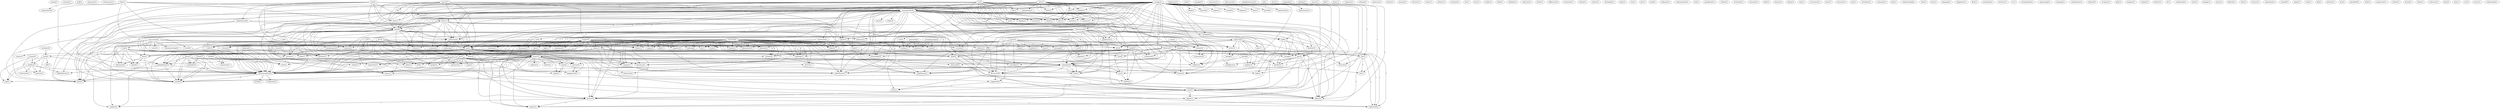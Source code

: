 digraph G {
  spring [ label="spring(1)" ];
  aristides [ label="aristides(1)" ];
  stuff [ label="stuff(1)" ];
  byzantine [ label="byzantine(1)" ];
  moicheuseis [ label="moicheuseis(1)" ];
  uses [ label="uses(2)" ];
  condemnation [ label="condemnation(2)" ];
  contrary [ label="contrary(1)" ];
  arsenokoitai [ label="arsenokoitai(16)" ];
  male [ label="male(9)" ];
  pederasty [ label="pederasty(6)" ];
  writer [ label="writer(3)" ];
  drew [ label="drew(1)" ];
  meaning [ label="meaning(10)" ];
  discussion [ label="discussion(5)" ];
  interpret [ label="interpret(1)" ];
  homosexuality [ label="homosexuality(20)" ];
  century [ label="century(2)" ];
  mind [ label="mind(1)" ];
  emphasizes [ label="emphasizes(1)" ];
  verb [ label="verb(1)" ];
  church [ label="church(7)" ];
  ff [ label="ff(1)" ];
  cite [ label="cite(4)" ];
  form [ label="form(7)" ];
  use [ label="use(4)" ];
  use [ label="use(1)" ];
  paidophthoria [ label="paidophthoria(3)" ];
  issue [ label="issue(1)" ];
  takes [ label="takes(2)" ];
  world [ label="world(2)" ];
  example [ label="example(1)" ];
  claim [ label="claim(1)" ];
  homosexual [ label="homosexual(2)" ];
  half [ label="half(6)" ];
  paiderastia [ label="paiderastia(1)" ];
  denotes [ label="denotes(3)" ];
  infrequency [ label="infrequency(1)" ];
  gender [ label="gender(2)" ];
  points [ label="points(1)" ];
  word [ label="word(7)" ];
  object [ label="object(5)" ];
  asks [ label="asks(1)" ];
  paidofthoria [ label="paidofthoria(1)" ];
  arseno [ label="arseno(3)" ];
  significance [ label="significance(1)" ];
  show [ label="show(1)" ];
  avoid [ label="avoid(2)" ];
  acquaintance [ label="acquaintance(1)" ];
  term [ label="term(13)" ];
  arises [ label="arises(1)" ];
  awareness [ label="awareness(1)" ];
  intercourse [ label="intercourse(1)" ];
  scroggs [ label="scroggs(2)" ];
  keeps [ label="keeps(1)" ];
  learned [ label="learned(1)" ];
  argues [ label="argues(1)" ];
  avoided [ label="avoided(1)" ];
  explains [ label="explains(1)" ];
  boy [ label="boy(1)" ];
  basis [ label="basis(1)" ];
  point [ label="point(1)" ];
  observes [ label="observes(4)" ];
  believes [ label="believes(5)" ];
  part [ label="part(5)" ];
  provide [ label="provide(1)" ];
  understands [ label="understands(1)" ];
  reference [ label="reference(1)" ];
  phenomenon [ label="phenomenon(1)" ];
  cont [ label="cont(1)" ];
  occasion [ label="occasion(1)" ];
  coinage [ label="coinage(1)" ];
  today [ label="today(4)" ];
  malokoi [ label="malokoi(1)" ];
  satisfy [ label="satisfy(1)" ];
  terminology [ label="terminology(2)" ];
  catalogue [ label="catalogue(2)" ];
  one [ label="one(1)" ];
  suggested [ label="suggested(1)" ];
  context [ label="context(2)" ];
  scrutiny [ label="scrutiny(1)" ];
  hires [ label="hires(1)" ];
  appear [ label="appear(1)" ];
  partner [ label="partner(1)" ];
  debate [ label="debate(2)" ];
  twist [ label="twist(1)" ];
  support [ label="support(1)" ];
  rabbinic [ label="rabbinic(1)" ];
  help [ label="help(1)" ];
  lies [ label="lies(1)" ];
  mistress [ label="mistress(1)" ];
  list [ label="list(4)" ];
  malakos [ label="malakos(1)" ];
  call [ label="call(1)" ];
  paidophthoreseis [ label="paidophthoreseis(1)" ];
  sib [ label="sib(1)" ];
  force [ label="force(1)" ];
  originality [ label="originality(1)" ];
  nt [ label="nt(2)" ];
  activity [ label="activity(2)" ];
  community [ label="community(1)" ];
  indulgence [ label="indulgence(1)" ];
  item [ label="item(2)" ];
  nonexistent [ label="nonexistent(1)" ];
  malakoi [ label="malakoi(1)" ];
  sodom [ label="sodom(1)" ];
  sodomy [ label="sodomy(1)" ];
  occurs [ label="occurs(1)" ];
  fail [ label="fail(1)" ];
  cor [ label="cor(5)" ];
  latter [ label="latter(2)" ];
  surveys [ label="surveys(1)" ];
  model [ label="model(5)" ];
  refer [ label="refer(3)" ];
  slave [ label="slave(2)" ];
  refers [ label="refers(2)" ];
  paidophthoris [ label="paidophthoris(1)" ];
  polemic [ label="polemic(1)" ];
  bears [ label="bears(1)" ];
  response [ label="response(1)" ];
  attempt [ label="attempt(1)" ];
  contact [ label="contact(1)" ];
  apocrypha [ label="apocrypha(2)" ];
  tendency [ label="tendency(1)" ];
  peterson [ label="peterson(1)" ];
  nature [ label="nature(1)" ];
  porneia [ label="porneia(1)" ];
  function [ label="function(1)" ];
  article [ label="article(3)" ];
  treatment [ label="treatment(4)" ];
  reiterates [ label="reiterates(1)" ];
  critique [ label="critique(2)" ];
  exists [ label="exists(1)" ];
  adult [ label="adult(2)" ];
  consisted [ label="consisted(1)" ];
  enslaving [ label="enslaving(1)" ];
  witness [ label="witness(1)" ];
  moicheia [ label="moicheia(1)" ];
  zabar [ label="zabar(1)" ];
  engagement [ label="engagement(1)" ];
  miskab [ label="miskab(1)" ];
  sex [ label="sex(2)" ];
  sleeps [ label="sleeps(1)" ];
  bed [ label="bed(1)" ];
  represents [ label="represents(1)" ];
  review [ label="review(1)" ];
  law [ label="law(1)" ];
  bsac [ label="bsac(1)" ];
  render [ label="render(1)" ];
  holds [ label="holds(1)" ];
  sibylline [ label="sibylline(1)" ];
  rhetorius [ label="rhetorius(1)" ];
  doubt [ label="doubt(1)" ];
  difference [ label="difference(2)" ];
  testament [ label="testament(1)" ];
  refusal [ label="refusal(1)" ];
  culture [ label="culture(1)" ];
  developed [ label="developed(1)" ];
  plato [ label="plato(1)" ];
  vice [ label="vice(1)" ];
  gov [ label="gov(1)" ];
  attention [ label="attention(1)" ];
  draws [ label="draws(1)" ];
  book [ label="book(1)" ];
  influence [ label="influence(1)" ];
  pre [ label="pre(1)" ];
  setting [ label="setting(1)" ];
  etc [ label="etc(1)" ];
  denote [ label="denote(1)" ];
  demonstrate [ label="demonstrate(1)" ];
  borrowed [ label="borrowed(1)" ];
  diversity [ label="diversity(1)" ];
  originate [ label="originate(1)" ];
  clear [ label="clear(1)" ];
  import [ label="import(1)" ];
  dialectical [ label="dialectical(1)" ];
  wrote [ label="wrote(1)" ];
  interpretation [ label="interpretation(1)" ];
  tim [ label="tim(5)" ];
  end [ label="end(1)" ];
  lev [ label="lev(3)" ];
  juxtaposes [ label="juxtaposes(1)" ];
  parallelism [ label="parallelism(1)" ];
  william [ label="william(1)" ];
  concludes [ label="concludes(2)" ];
  care [ label="care(1)" ];
  evaluation [ label="evaluation(1)" ];
  associate [ label="associate(1)" ];
  idolatry [ label="idolatry(1)" ];
  refutes [ label="refutes(1)" ];
  came [ label="came(2)" ];
  spoke [ label="spoke(1)" ];
  derives [ label="derives(1)" ];
  literature [ label="literature(1)" ];
  exist [ label="exist(1)" ];
  syriac [ label="syriac(3)" ];
  cites [ label="cites(2)" ];
  lxx [ label="lxx(3)" ];
  mean [ label="mean(1)" ];
  stick [ label="stick(1)" ];
  table [ label="table(1)" ];
  lexicon [ label="lexicon(1)" ];
  sblasp [ label="sblasp(1)" ];
  mutuality [ label="mutuality(1)" ];
  relation [ label="relation(1)" ];
  eusebius [ label="eusebius(2)" ];
  omn [ label="omn(1)" ];
  occurrence [ label="occurrence(1)" ];
  protr [ label="protr(1)" ];
  commit [ label="commit(1)" ];
  adultery [ label="adultery(1)" ];
  steal [ label="steal(1)" ];
  practice [ label="practice(1)" ];
  macarius [ label="macarius(1)" ];
  way [ label="way(1)" ];
  corinthian [ label="corinthian(1)" ];
  greco [ label="greco(1)" ];
  availability [ label="availability(1)" ];
  summary [ label="summary(1)" ];
  fails [ label="fails(1)" ];
  understanding [ label="understanding(1)" ];
  pseudepigrapha [ label="pseudepigrapha(2)" ];
  time [ label="time(1)" ];
  haer [ label="haer(1)" ];
  language [ label="language(1)" ];
  paul [ label="paul(13)" ];
  claims [ label="claims(1)" ];
  thing [ label="thing(1)" ];
  tradition [ label="tradition(1)" ];
  know [ label="know(1)" ];
  refutres [ label="refutres(1)" ];
  shows [ label="shows(2)" ];
  message [ label="message(1)" ];
  philology [ label="philology(1)" ];
  paper [ label="paper(1)" ];
  hippolytus [ label="hippolytus(1)" ];
  finds [ label="finds(1)" ];
  wright [ label="wright(19)" ];
  discusses [ label="discusses(1)" ];
  view [ label="view(1)" ];
  light [ label="light(1)" ];
  contention [ label="contention(1)" ];
  employ [ label="employ(2)" ];
  seeks [ label="seeks(1)" ];
  possibility [ label="possibility(1)" ];
  leviticus [ label="leviticus(1)" ];
  vc [ label="vc(1)" ];
  boswell [ label="boswell(3)" ];
  idea [ label="idea(1)" ];
  conclusion [ label="conclusion(2)" ];
  misrepresents [ label="misrepresents(1)" ];
  omitting [ label="omitting(1)" ];
  supports [ label="supports(1)" ];
  arsenokoitein [ label="arsenokoitein(1)" ];
  greco [ label="greco(1)" ];
  chrysostom [ label="chrysostom(5)" ];
  rom [ label="rom(4)" ];
  indictment [ label="indictment(1)" ];
  gives [ label="gives(1)" ];
  uncompromising [ label="uncompromising(1)" ];
  homily [ label="homily(1)" ];
  questioning [ label="questioning(1)" ];
  jewish [ label="jewish(2)" ];
  speaking [ label="speaking(1)" ];
  combination [ label="combination(1)" ];
  clement [ label="clement(3)" ];
  scripture [ label="scripture(1)" ];
  philo [ label="philo(1)" ];
  exegesis [ label="exegesis(1)" ];
  judaism [ label="judaism(2)" ];
  weapon [ label="weapon(1)" ];
  kill [ label="kill(1)" ];
  hebrew [ label="hebrew(1)" ];
  dr [ label="dr(1)" ];
  condemned [ label="condemned(1)" ];
  none [ label="none(1)" ];
  apology [ label="apology(1)" ];
  henry [ label="henry(1)" ];
  didache [ label="didache(1)" ];
  ot [ label="ot(1)" ];
  put [ label="put(1)" ];
  ad [ label="ad(4)" ];
  roman [ label="roman(2)" ];
  connection [ label="connection(1)" ];
  latin [ label="latin(1)" ];
  concern [ label="concern(1)" ];
  alexandria [ label="alexandria(1)" ];
  mendell [ label="mendell(1)" ];
  pagan [ label="pagan(1)" ];
  robin [ label="robin(1)" ];
  boswell [ label="boswell(24)" ];
  phil [ label="phil(1)" ];
  position [ label="position(1)" ];
  greek [ label="greek(1)" ];
  fornication [ label="fornication(1)" ];
  evq [ label="evq(1)" ];
  paralleled [ label="paralleled(1)" ];
  refut [ label="refut(1)" ];
  justify [ label="justify(1)" ];
  ordination [ label="ordination(1)" ];
  symposium [ label="symposium(1)" ];
  roman [ label="roman(1)" ];
  include [ label="include(1)" ];
  pornoi [ label="pornoi(1)" ];
  bailey [ label="bailey(1)" ];
  relevance [ label="relevance(1)" ];
  john [ label="john(2)" ];
  zaas [ label="zaas(1)" ];
  see [ label="see(3)" ];
  teucer [ label="teucer(1)" ];
  relationship [ label="relationship(1)" ];
  uses -> condemnation [ label="1" ];
  uses -> contrary [ label="1" ];
  uses -> arsenokoitai [ label="2" ];
  uses -> male [ label="2" ];
  uses -> pederasty [ label="1" ];
  uses -> writer [ label="1" ];
  uses -> drew [ label="1" ];
  uses -> meaning [ label="1" ];
  uses -> discussion [ label="1" ];
  uses -> interpret [ label="1" ];
  uses -> homosexuality [ label="2" ];
  uses -> century [ label="1" ];
  uses -> mind [ label="1" ];
  church -> ff [ label="1" ];
  church -> cite [ label="1" ];
  church -> arsenokoitai [ label="1" ];
  church -> form [ label="1" ];
  church -> male [ label="1" ];
  church -> use [ label="1" ];
  church -> use [ label="1" ];
  church -> paidophthoria [ label="1" ];
  church -> issue [ label="1" ];
  church -> takes [ label="1" ];
  church -> homosexuality [ label="1" ];
  condemnation -> male [ label="1" ];
  condemnation -> pederasty [ label="1" ];
  condemnation -> world [ label="1" ];
  condemnation -> mind [ label="1" ];
  claim -> homosexual [ label="1" ];
  claim -> arsenokoitai [ label="1" ];
  claim -> half [ label="1" ];
  claim -> paiderastia [ label="1" ];
  claim -> denotes [ label="1" ];
  claim -> infrequency [ label="1" ];
  claim -> gender [ label="1" ];
  claim -> use [ label="1" ];
  claim -> points [ label="1" ];
  claim -> meaning [ label="1" ];
  claim -> word [ label="1" ];
  claim -> object [ label="1" ];
  claim -> use [ label="1" ];
  claim -> asks [ label="1" ];
  claim -> paidofthoria [ label="1" ];
  claim -> arseno [ label="1" ];
  claim -> significance [ label="1" ];
  show -> arsenokoitai [ label="1" ];
  show -> avoid [ label="1" ];
  show -> acquaintance [ label="1" ];
  show -> term [ label="1" ];
  show -> meaning [ label="1" ];
  show -> arises [ label="1" ];
  show -> homosexuality [ label="1" ];
  scroggs -> keeps [ label="1" ];
  scroggs -> learned [ label="1" ];
  scroggs -> argues [ label="1" ];
  scroggs -> avoided [ label="1" ];
  scroggs -> arsenokoitai [ label="2" ];
  scroggs -> explains [ label="1" ];
  scroggs -> male [ label="2" ];
  scroggs -> boy [ label="1" ];
  scroggs -> pederasty [ label="2" ];
  scroggs -> basis [ label="1" ];
  scroggs -> point [ label="1" ];
  scroggs -> observes [ label="1" ];
  scroggs -> believes [ label="1" ];
  scroggs -> part [ label="1" ];
  scroggs -> provide [ label="1" ];
  scroggs -> understands [ label="1" ];
  scroggs -> reference [ label="1" ];
  scroggs -> phenomenon [ label="1" ];
  scroggs -> term [ label="1" ];
  scroggs -> cont [ label="1" ];
  scroggs -> occasion [ label="1" ];
  scroggs -> coinage [ label="1" ];
  scroggs -> today [ label="1" ];
  scroggs -> malokoi [ label="1" ];
  scroggs -> satisfy [ label="1" ];
  scroggs -> terminology [ label="1" ];
  scroggs -> catalogue [ label="1" ];
  scroggs -> one [ label="1" ];
  scroggs -> meaning [ label="3" ];
  scroggs -> discussion [ label="3" ];
  scroggs -> suggested [ label="2" ];
  scroggs -> word [ label="4" ];
  scroggs -> object [ label="1" ];
  scroggs -> context [ label="1" ];
  scroggs -> scrutiny [ label="1" ];
  scroggs -> hires [ label="1" ];
  scroggs -> appear [ label="1" ];
  scroggs -> partner [ label="1" ];
  scroggs -> debate [ label="1" ];
  scroggs -> twist [ label="2" ];
  scroggs -> takes [ label="1" ];
  scroggs -> support [ label="1" ];
  scroggs -> rabbinic [ label="1" ];
  scroggs -> help [ label="1" ];
  scroggs -> lies [ label="1" ];
  scroggs -> mistress [ label="1" ];
  scroggs -> list [ label="1" ];
  scroggs -> malakos [ label="1" ];
  scroggs -> call [ label="1" ];
  contrary -> discussion [ label="1" ];
  homosexual -> half [ label="1" ];
  homosexual -> paiderastia [ label="1" ];
  homosexual -> nt [ label="1" ];
  homosexual -> use [ label="1" ];
  homosexual -> activity [ label="1" ];
  homosexual -> object [ label="1" ];
  homosexual -> community [ label="1" ];
  homosexual -> use [ label="1" ];
  homosexual -> asks [ label="1" ];
  homosexual -> paidofthoria [ label="1" ];
  homosexual -> debate [ label="1" ];
  homosexual -> homosexuality [ label="1" ];
  homosexual -> significance [ label="1" ];
  homosexual -> indulgence [ label="1" ];
  item -> context [ label="1" ];
  item -> nonexistent [ label="1" ];
  item -> list [ label="1" ];
  cite -> sodom [ label="1" ];
  cite -> sodomy [ label="1" ];
  cor -> arsenokoitai [ label="2" ];
  cor -> male [ label="1" ];
  cor -> boy [ label="1" ];
  cor -> pederasty [ label="1" ];
  cor -> point [ label="1" ];
  cor -> occasion [ label="1" ];
  cor -> malokoi [ label="1" ];
  cor -> satisfy [ label="1" ];
  cor -> meaning [ label="1" ];
  cor -> latter [ label="1" ];
  cor -> context [ label="1" ];
  cor -> surveys [ label="1" ];
  cor -> hires [ label="1" ];
  cor -> interpret [ label="1" ];
  cor -> partner [ label="1" ];
  cor -> homosexuality [ label="1" ];
  cor -> mistress [ label="1" ];
  cor -> mind [ label="1" ];
  cor -> list [ label="1" ];
  cor -> malakos [ label="1" ];
  cor -> call [ label="1" ];
  arsenokoitai -> half [ label="1" ];
  arsenokoitai -> form [ label="1" ];
  arsenokoitai -> paiderastia [ label="1" ];
  arsenokoitai -> male [ label="3" ];
  arsenokoitai -> pederasty [ label="2" ];
  arsenokoitai -> part [ label="1" ];
  arsenokoitai -> writer [ label="1" ];
  arsenokoitai -> use [ label="1" ];
  arsenokoitai -> term [ label="1" ];
  arsenokoitai -> cont [ label="1" ];
  arsenokoitai -> occasion [ label="1" ];
  arsenokoitai -> points [ label="1" ];
  arsenokoitai -> coinage [ label="1" ];
  arsenokoitai -> satisfy [ label="1" ];
  arsenokoitai -> terminology [ label="1" ];
  arsenokoitai -> model [ label="1" ];
  arsenokoitai -> drew [ label="1" ];
  arsenokoitai -> meaning [ label="3" ];
  arsenokoitai -> latter [ label="1" ];
  arsenokoitai -> word [ label="1" ];
  arsenokoitai -> object [ label="1" ];
  arsenokoitai -> scrutiny [ label="1" ];
  arsenokoitai -> refer [ label="1" ];
  arsenokoitai -> use [ label="1" ];
  arsenokoitai -> slave [ label="1" ];
  arsenokoitai -> asks [ label="1" ];
  arsenokoitai -> hires [ label="1" ];
  arsenokoitai -> paidofthoria [ label="1" ];
  arsenokoitai -> paidophthoria [ label="2" ];
  arsenokoitai -> interpret [ label="1" ];
  arsenokoitai -> partner [ label="1" ];
  arsenokoitai -> arises [ label="1" ];
  arsenokoitai -> rabbinic [ label="1" ];
  arsenokoitai -> homosexuality [ label="4" ];
  arsenokoitai -> mistress [ label="1" ];
  arsenokoitai -> significance [ label="1" ];
  arsenokoitai -> refers [ label="1" ];
  arsenokoitai -> century [ label="1" ];
  arsenokoitai -> mind [ label="1" ];
  arsenokoitai -> paidophthoris [ label="1" ];
  arsenokoitai -> polemic [ label="1" ];
  arsenokoitai -> malakos [ label="1" ];
  half -> denotes [ label="5" ];
  half -> part [ label="3" ];
  half -> gender [ label="5" ];
  half -> word [ label="2" ];
  half -> arseno [ label="2" ];
  avoid -> terminology [ label="1" ];
  avoid -> contact [ label="1" ];
  apocrypha -> sodom [ label="1" ];
  apocrypha -> sodomy [ label="1" ];
  apocrypha -> tendency [ label="1" ];
  article -> treatment [ label="1" ];
  article -> points [ label="2" ];
  article -> reiterates [ label="1" ];
  article -> critique [ label="1" ];
  form -> male [ label="1" ];
  form -> pederasty [ label="2" ];
  form -> use [ label="1" ];
  form -> catalogue [ label="1" ];
  form -> meaning [ label="1" ];
  form -> use [ label="1" ];
  form -> adult [ label="1" ];
  form -> consisted [ label="1" ];
  form -> enslaving [ label="1" ];
  form -> homosexuality [ label="1" ];
  form -> world [ label="1" ];
  male -> pederasty [ label="2" ];
  male -> reference [ label="1" ];
  male -> activity [ label="3" ];
  male -> discussion [ label="1" ];
  male -> object [ label="2" ];
  male -> zabar [ label="2" ];
  male -> engagement [ label="2" ];
  male -> miskab [ label="2" ];
  male -> sex [ label="2" ];
  male -> arseno [ label="2" ];
  male -> sleeps [ label="2" ];
  male -> bed [ label="2" ];
  male -> support [ label="1" ];
  male -> homosexuality [ label="5" ];
  male -> world [ label="1" ];
  male -> mind [ label="1" ];
  male -> represents [ label="2" ];
  nt -> use [ label="1" ];
  nt -> review [ label="1" ];
  nt -> use [ label="1" ];
  nt -> debate [ label="1" ];
  nt -> homosexuality [ label="1" ];
  pederasty -> use [ label="1" ];
  pederasty -> use [ label="1" ];
  pederasty -> adult [ label="1" ];
  pederasty -> consisted [ label="1" ];
  pederasty -> support [ label="1" ];
  pederasty -> enslaving [ label="1" ];
  pederasty -> mind [ label="1" ];
  denotes -> part [ label="2" ];
  treatment -> attention [ label="1" ];
  treatment -> issue [ label="1" ];
  treatment -> draws [ label="1" ];
  treatment -> takes [ label="1" ];
  treatment -> critique [ label="1" ];
  observes -> part [ label="1" ];
  observes -> writer [ label="1" ];
  observes -> pre [ label="1" ];
  observes -> activity [ label="1" ];
  observes -> setting [ label="1" ];
  observes -> word [ label="2" ];
  observes -> appear [ label="1" ];
  observes -> etc [ label="1" ];
  observes -> denote [ label="1" ];
  observes -> demonstrate [ label="1" ];
  observes -> polemic [ label="1" ];
  believes -> part [ label="1" ];
  believes -> gender [ label="1" ];
  believes -> term [ label="1" ];
  believes -> coinage [ label="1" ];
  believes -> terminology [ label="1" ];
  believes -> one [ label="1" ];
  believes -> borrowed [ label="1" ];
  believes -> diversity [ label="1" ];
  believes -> object [ label="1" ];
  believes -> originate [ label="1" ];
  believes -> clear [ label="1" ];
  believes -> import [ label="1" ];
  believes -> dialectical [ label="1" ];
  believes -> rabbinic [ label="2" ];
  believes -> homosexuality [ label="1" ];
  believes -> world [ label="1" ];
  believes -> wrote [ label="1" ];
  tim -> term [ label="1" ];
  tim -> latter [ label="1" ];
  tim -> surveys [ label="1" ];
  tim -> interpret [ label="1" ];
  tim -> homosexuality [ label="1" ];
  tim -> mind [ label="1" ];
  part -> gender [ label="1" ];
  part -> discussion [ label="2" ];
  part -> word [ label="2" ];
  part -> object [ label="2" ];
  part -> indulgence [ label="1" ];
  part -> polemic [ label="1" ];
  lev -> use [ label="2" ];
  lev -> term [ label="1" ];
  lev -> review [ label="2" ];
  lev -> juxtaposes [ label="1" ];
  lev -> zabar [ label="1" ];
  lev -> miskab [ label="1" ];
  lev -> use [ label="2" ];
  lev -> bed [ label="1" ];
  lev -> represents [ label="1" ];
  writer -> setting [ label="1" ];
  concludes -> discussion [ label="1" ];
  concludes -> care [ label="1" ];
  use -> term [ label="1" ];
  use -> latter [ label="1" ];
  use -> paidofthoria [ label="1" ];
  use -> adult [ label="1" ];
  use -> paidophthoria [ label="1" ];
  use -> homosexuality [ label="1" ];
  term -> activity [ label="1" ];
  term -> borrowed [ label="1" ];
  term -> meaning [ label="2" ];
  term -> juxtaposes [ label="1" ];
  term -> suggested [ label="1" ];
  term -> word [ label="1" ];
  term -> object [ label="1" ];
  term -> idolatry [ label="1" ];
  term -> zabar [ label="1" ];
  term -> engagement [ label="1" ];
  term -> refutes [ label="1" ];
  term -> miskab [ label="1" ];
  term -> paidophthoria [ label="1" ];
  term -> arseno [ label="1" ];
  term -> came [ label="1" ];
  term -> bed [ label="1" ];
  term -> arises [ label="1" ];
  term -> support [ label="1" ];
  term -> rabbinic [ label="1" ];
  term -> spoke [ label="1" ];
  term -> derives [ label="1" ];
  term -> homosexuality [ label="3" ];
  term -> literature [ label="1" ];
  term -> world [ label="1" ];
  term -> represents [ label="1" ];
  points -> exist [ label="1" ];
  points -> meaning [ label="1" ];
  points -> refer [ label="1" ];
  points -> use [ label="1" ];
  points -> asks [ label="1" ];
  points -> paidofthoria [ label="1" ];
  points -> homosexuality [ label="1" ];
  points -> significance [ label="1" ];
  points -> century [ label="1" ];
  syriac -> latter [ label="2" ];
  syriac -> surveys [ label="1" ];
  syriac -> cites [ label="1" ];
  lxx -> activity [ label="1" ];
  lxx -> juxtaposes [ label="1" ];
  lxx -> object [ label="1" ];
  lxx -> zabar [ label="1" ];
  lxx -> engagement [ label="1" ];
  lxx -> miskab [ label="1" ];
  lxx -> mean [ label="1" ];
  lxx -> arseno [ label="1" ];
  lxx -> sleeps [ label="1" ];
  lxx -> came [ label="1" ];
  lxx -> bed [ label="1" ];
  lxx -> spoke [ label="1" ];
  lxx -> represents [ label="1" ];
  today -> one [ label="1" ];
  today -> community [ label="2" ];
  today -> debate [ label="2" ];
  today -> homosexuality [ label="2" ];
  today -> stick [ label="1" ];
  model -> community [ label="2" ];
  model -> sex [ label="1" ];
  model -> adult [ label="1" ];
  model -> mutuality [ label="1" ];
  model -> debate [ label="2" ];
  model -> relation [ label="1" ];
  model -> homosexuality [ label="2" ];
  eusebius -> cites [ label="1" ];
  catalogue -> debate [ label="1" ];
  catalogue -> help [ label="1" ];
  one -> diversity [ label="1" ];
  one -> import [ label="1" ];
  one -> dialectical [ label="1" ];
  one -> lies [ label="1" ];
  activity -> engagement [ label="1" ];
  commit -> adultery [ label="1" ];
  commit -> steal [ label="1" ];
  commit -> practice [ label="1" ];
  meaning -> discussion [ label="1" ];
  meaning -> object [ label="1" ];
  meaning -> sex [ label="1" ];
  meaning -> use [ label="1" ];
  meaning -> asks [ label="1" ];
  meaning -> paidofthoria [ label="1" ];
  meaning -> debate [ label="1" ];
  meaning -> arises [ label="1" ];
  meaning -> help [ label="1" ];
  meaning -> homosexuality [ label="2" ];
  meaning -> lies [ label="1" ];
  meaning -> significance [ label="1" ];
  discussion -> suggested [ label="1" ];
  discussion -> word [ label="1" ];
  discussion -> twist [ label="1" ];
  greco -> word [ label="1" ];
  greco -> paidophthoria [ label="1" ];
  greco -> appear [ label="1" ];
  greco -> availability [ label="1" ];
  greco -> homosexuality [ label="1" ];
  greco -> world [ label="1" ];
  pseudepigrapha -> sodom [ label="1" ];
  pseudepigrapha -> sodomy [ label="1" ];
  pseudepigrapha -> tendency [ label="1" ];
  suggested -> word [ label="1" ];
  suggested -> twist [ label="1" ];
  word -> object [ label="4" ];
  word -> appear [ label="1" ];
  word -> arseno [ label="1" ];
  paul -> originate [ label="1" ];
  paul -> context [ label="1" ];
  paul -> claims [ label="1" ];
  paul -> sex [ label="1" ];
  paul -> thing [ label="1" ];
  paul -> use [ label="1" ];
  paul -> tradition [ label="2" ];
  paul -> adult [ label="1" ];
  paul -> know [ label="1" ];
  paul -> interpret [ label="1" ];
  paul -> clear [ label="1" ];
  paul -> mutuality [ label="1" ];
  paul -> refutres [ label="1" ];
  paul -> shows [ label="1" ];
  paul -> relation [ label="1" ];
  paul -> rabbinic [ label="1" ];
  paul -> homosexuality [ label="2" ];
  paul -> care [ label="1" ];
  paul -> mind [ label="1" ];
  paul -> message [ label="2" ];
  paul -> list [ label="3" ];
  paul -> philology [ label="1" ];
  paul -> paper [ label="1" ];
  context -> nonexistent [ label="1" ];
  wright -> discusses [ label="1" ];
  wright -> scrutiny [ label="1" ];
  wright -> claims [ label="2" ];
  wright -> refer [ label="1" ];
  wright -> surveys [ label="1" ];
  wright -> reiterates [ label="1" ];
  wright -> attention [ label="1" ];
  wright -> use [ label="2" ];
  wright -> asks [ label="1" ];
  wright -> paidofthoria [ label="1" ];
  wright -> paidophthoria [ label="1" ];
  wright -> view [ label="1" ];
  wright -> etc [ label="1" ];
  wright -> arseno [ label="1" ];
  wright -> light [ label="1" ];
  wright -> contention [ label="1" ];
  wright -> denote [ label="1" ];
  wright -> import [ label="1" ];
  wright -> arises [ label="1" ];
  wright -> shows [ label="1" ];
  wright -> dialectical [ label="1" ];
  wright -> employ [ label="1" ];
  wright -> issue [ label="1" ];
  wright -> demonstrate [ label="1" ];
  wright -> draws [ label="1" ];
  wright -> takes [ label="1" ];
  wright -> seeks [ label="1" ];
  wright -> homosexuality [ label="4" ];
  wright -> literature [ label="1" ];
  wright -> significance [ label="1" ];
  wright -> century [ label="2" ];
  wright -> list [ label="1" ];
  claims -> arseno [ label="1" ];
  claims -> import [ label="1" ];
  claims -> dialectical [ label="1" ];
  claims -> employ [ label="1" ];
  claims -> philology [ label="1" ];
  refer -> homosexuality [ label="2" ];
  sex -> relation [ label="1" ];
  boswell -> attention [ label="1" ];
  boswell -> use [ label="2" ];
  boswell -> asks [ label="1" ];
  boswell -> paidofthoria [ label="1" ];
  boswell -> view [ label="1" ];
  boswell -> etc [ label="1" ];
  boswell -> arseno [ label="2" ];
  boswell -> light [ label="1" ];
  boswell -> idea [ label="1" ];
  boswell -> contention [ label="1" ];
  boswell -> conclusion [ label="1" ];
  boswell -> misrepresents [ label="1" ];
  boswell -> denote [ label="1" ];
  boswell -> import [ label="1" ];
  boswell -> refutres [ label="2" ];
  boswell -> dialectical [ label="1" ];
  boswell -> employ [ label="1" ];
  boswell -> issue [ label="1" ];
  boswell -> demonstrate [ label="1" ];
  boswell -> omitting [ label="1" ];
  boswell -> draws [ label="1" ];
  boswell -> takes [ label="2" ];
  boswell -> support [ label="1" ];
  boswell -> sodomy [ label="1" ];
  boswell -> tendency [ label="1" ];
  boswell -> derives [ label="1" ];
  boswell -> homosexuality [ label="2" ];
  boswell -> literature [ label="1" ];
  boswell -> significance [ label="1" ];
  boswell -> critique [ label="2" ];
  boswell -> philology [ label="2" ];
  boswell -> paper [ label="2" ];
  boswell -> supports [ label="1" ];
  greco -> paidophthoria [ label="1" ];
  greco -> appear [ label="1" ];
  greco -> availability [ label="1" ];
  greco -> homosexuality [ label="1" ];
  greco -> world [ label="1" ];
  chrysostom -> use [ label="2" ];
  chrysostom -> rom [ label="1" ];
  chrysostom -> clear [ label="1" ];
  chrysostom -> misrepresents [ label="1" ];
  chrysostom -> indictment [ label="1" ];
  chrysostom -> gives [ label="1" ];
  chrysostom -> omitting [ label="1" ];
  chrysostom -> draws [ label="1" ];
  chrysostom -> uncompromising [ label="1" ];
  chrysostom -> homily [ label="1" ];
  chrysostom -> homosexuality [ label="1" ];
  use -> paidofthoria [ label="1" ];
  use -> adult [ label="1" ];
  use -> paidophthoria [ label="1" ];
  use -> homosexuality [ label="1" ];
  rom -> interpret [ label="1" ];
  rom -> clear [ label="1" ];
  rom -> indictment [ label="1" ];
  rom -> homily [ label="1" ];
  rom -> homosexuality [ label="2" ];
  rom -> critique [ label="1" ];
  rom -> mind [ label="1" ];
  jewish -> rabbinic [ label="1" ];
  jewish -> polemic [ label="1" ];
  adult -> mutuality [ label="2" ];
  adult -> relation [ label="2" ];
  paidophthoria -> homosexuality [ label="2" ];
  paidophthoria -> world [ label="1" ];
  paidophthoria -> paidophthoris [ label="1" ];
  judaism -> clear [ label="1" ];
  judaism -> arises [ label="1" ];
  judaism -> seeks [ label="1" ];
  judaism -> world [ label="1" ];
  judaism -> wrote [ label="1" ];
  cites -> kill [ label="1" ];
  cites -> adultery [ label="1" ];
  cites -> homosexuality [ label="1" ];
  cites -> steal [ label="1" ];
  cites -> practice [ label="1" ];
  arseno -> import [ label="1" ];
  arseno -> dialectical [ label="1" ];
  arseno -> employ [ label="1" ];
  came -> conclusion [ label="1" ];
  came -> spoke [ label="1" ];
  clear -> indictment [ label="1" ];
  clear -> homily [ label="1" ];
  clear -> world [ label="1" ];
  ot -> shows [ label="1" ];
  ot -> put [ label="1" ];
  ot -> stick [ label="1" ];
  ad -> homosexuality [ label="2" ];
  ad -> century [ label="2" ];
  roman -> availability [ label="1" ];
  roman -> homosexuality [ label="1" ];
  roman -> world [ label="1" ];
  roman -> connection [ label="1" ];
  shows -> homosexuality [ label="1" ];
  boswell -> issue [ label="1" ];
  boswell -> demonstrate [ label="1" ];
  boswell -> omitting [ label="1" ];
  boswell -> draws [ label="1" ];
  boswell -> takes [ label="2" ];
  boswell -> support [ label="1" ];
  boswell -> sodomy [ label="1" ];
  boswell -> tendency [ label="1" ];
  boswell -> derives [ label="1" ];
  boswell -> homosexuality [ label="2" ];
  boswell -> literature [ label="1" ];
  boswell -> significance [ label="1" ];
  boswell -> critique [ label="2" ];
  boswell -> philology [ label="2" ];
  boswell -> paper [ label="2" ];
  boswell -> supports [ label="1" ];
  greek -> homosexuality [ label="1" ];
  greek -> world [ label="1" ];
  greek -> connection [ label="1" ];
  greek -> wrote [ label="1" ];
  adultery -> homosexuality [ label="1" ];
  adultery -> fornication [ label="1" ];
  adultery -> steal [ label="1" ];
  adultery -> practice [ label="1" ];
  adultery -> paidophthoris [ label="1" ];
  homosexuality -> justify [ label="1" ];
  homosexuality -> world [ label="2" ];
  homosexuality -> mind [ label="1" ];
  homosexuality -> steal [ label="1" ];
  homosexuality -> ordination [ label="1" ];
}
